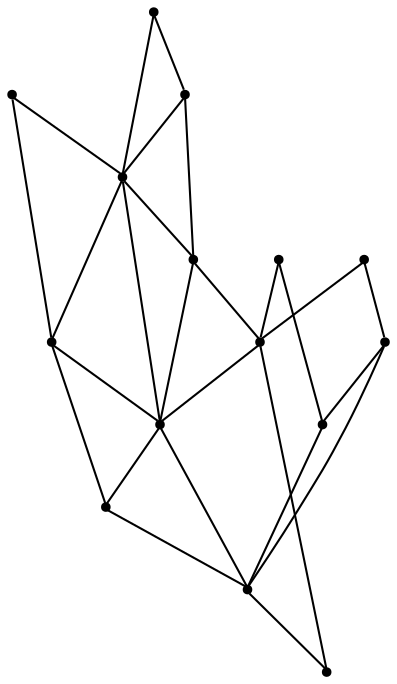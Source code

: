 graph {
  node [shape=point,comment="{\"directed\":false,\"doi\":\"10.1007/978-3-030-92931-2_23\",\"figure\":\"2\"}"]

  v0 [pos="654.4428064204646,503.3410681358039"]
  v1 [pos="654.4428064204645,269.23251856250533"]
  v2 [pos="595.927218332829,386.28744114822064"]
  v3 [pos="537.3887384148222,269.23251856250533"]
  v4 [pos="362.3900268269498,269.253375307894"]
  v5 [pos="595.927218332829,269.23251856250533"]
  v6 [pos="537.3887384148222,503.3410681358039"]
  v7 [pos="479.4461614561671,386.3123675024655"]
  v8 [pos="478.8710678065073,503.3410681358039"]
  v9 [pos="420.9076815381604,503.3410681358039"]
  v10 [pos="420.9076815381604,386.3123675024655"]
  v11 [pos="303.8515151147342,503.3410681358039"]
  v12 [pos="362.3900268269498,386.3123675024655"]
  v13 [pos="303.8515151147342,386.3123675024655"]
  v14 [pos="245.3338842491802,386.3123675024655"]

  v14 -- v4 [id="-6",pos="245.3338842491802,386.3123675024655 362.3900268269498,269.253375307894 362.3900268269498,269.253375307894 362.3900268269498,269.253375307894"]
  v14 -- v11 [id="-8",pos="245.3338842491802,386.3123675024655 303.8515151147342,503.3410681358039 303.8515151147342,503.3410681358039 303.8515151147342,503.3410681358039"]
  v1 -- v2 [id="-14",pos="654.4428064204645,269.23251856250533 595.927218332829,386.28744114822064 595.927218332829,386.28744114822064 595.927218332829,386.28744114822064"]
  v13 -- v4 [id="-27",pos="303.8515151147342,386.3123675024655 362.3900268269498,269.253375307894 362.3900268269498,269.253375307894 362.3900268269498,269.253375307894"]
  v11 -- v12 [id="-28",pos="303.8515151147342,503.3410681358039 362.3900268269498,386.3123675024655 362.3900268269498,386.3123675024655 362.3900268269498,386.3123675024655"]
  v13 -- v12 [id="-31",pos="303.8515151147342,386.3123675024655 362.3900268269498,386.3123675024655 362.3900268269498,386.3123675024655 362.3900268269498,386.3123675024655"]
  v11 -- v9 [id="-32",pos="303.8515151147342,503.3410681358039 420.9076815381604,503.3410681358039 420.9076815381604,503.3410681358039 420.9076815381604,503.3410681358039"]
  v3 -- v4 [id="-41",pos="537.3887384148222,269.23251856250533 362.3900268269498,269.253375307894 362.3900268269498,269.253375307894 362.3900268269498,269.253375307894"]
  v5 -- v3 [id="-42",pos="595.927218332829,269.23251856250533 537.3887384148222,269.23251856250533 537.3887384148222,269.23251856250533 537.3887384148222,269.23251856250533"]
  v1 -- v5 [id="-43",pos="654.4428064204645,269.23251856250533 595.927218332829,269.23251856250533 595.927218332829,269.23251856250533 595.927218332829,269.23251856250533"]
  v0 -- v6 [id="-44",pos="654.4428064204646,503.3410681358039 537.3887384148222,503.3410681358039 537.3887384148222,503.3410681358039 537.3887384148222,503.3410681358039"]
  v0 -- v2 [id="-51",pos="654.4428064204646,503.3410681358039 595.927218332829,386.28744114822064 595.927218332829,386.28744114822064 595.927218332829,386.28744114822064"]
  v5 -- v2 [id="-55",pos="595.927218332829,269.23251856250533 595.927218332829,386.28744114822064 595.927218332829,386.28744114822064 595.927218332829,386.28744114822064"]
  v2 -- v6 [id="-57",pos="595.927218332829,386.28744114822064 537.3887384148222,503.3410681358039 537.3887384148222,503.3410681358039 537.3887384148222,503.3410681358039"]
  v2 -- v7 [id="-58",pos="595.927218332829,386.28744114822064 479.4461614561671,386.3123675024655 479.4461614561671,386.3123675024655 479.4461614561671,386.3123675024655"]
  v4 -- v7 [id="-73",pos="362.3900268269498,269.253375307894 479.4461614561671,386.3123675024655 479.4461614561671,386.3123675024655 479.4461614561671,386.3123675024655"]
  v12 -- v9 [id="-76",pos="362.3900268269498,386.3123675024655 420.9076815381604,503.3410681358039 420.9076815381604,503.3410681358039 420.9076815381604,503.3410681358039"]
  v4 -- v10 [id="-77",pos="362.3900268269498,269.253375307894 420.9076815381604,386.3123675024655 420.9076815381604,386.3123675024655 420.9076815381604,386.3123675024655"]
  v2 -- v3 [id="-78",pos="595.927218332829,386.28744114822064 537.3887384148222,269.23251856250533 537.3887384148222,269.23251856250533 537.3887384148222,269.23251856250533"]
  v3 -- v7 [id="-84",pos="537.3887384148222,269.23251856250533 479.4461614561671,386.3123675024655 479.4461614561671,386.3123675024655 479.4461614561671,386.3123675024655"]
  v8 -- v9 [id="-92",pos="478.8710678065073,503.3410681358039 420.9076815381604,503.3410681358039 420.9076815381604,503.3410681358039 420.9076815381604,503.3410681358039"]
  v6 -- v8 [id="-93",pos="537.3887384148222,503.3410681358039 478.8710678065073,503.3410681358039 478.8710678065073,503.3410681358039 478.8710678065073,503.3410681358039"]
  v9 -- v10 [id="-104",pos="420.9076815381604,503.3410681358039 420.9076815381604,386.3123675024655 420.9076815381604,386.3123675024655 420.9076815381604,386.3123675024655"]
  v9 -- v7 [id="-106",pos="420.9076815381604,503.3410681358039 479.4461614561671,386.3123675024655 479.4461614561671,386.3123675024655 479.4461614561671,386.3123675024655"]
  v6 -- v7 [id="-125",pos="537.3887384148222,503.3410681358039 479.4461614561671,386.3123675024655 479.4461614561671,386.3123675024655 479.4461614561671,386.3123675024655"]
  v7 -- v8 [id="-145",pos="479.4461614561671,386.3123675024655 478.8710678065073,503.3410681358039 478.8710678065073,503.3410681358039 478.8710678065073,503.3410681358039"]
}
